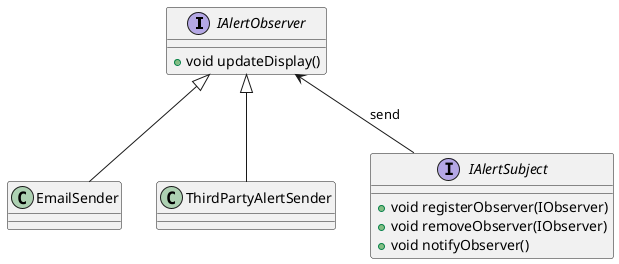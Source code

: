 @startuml
'https://plantuml.com/class-diagram

interface IAlertObserver {

+void updateDisplay()
}

class EmailSender {
}

class ThirdPartyAlertSender {
}

interface IAlertSubject {
+ void registerObserver(IObserver)
+ void removeObserver(IObserver)
+ void notifyObserver()
}




IAlertObserver <|-- EmailSender
IAlertObserver <|-- ThirdPartyAlertSender

IAlertObserver <-- IAlertSubject: send


@enduml
